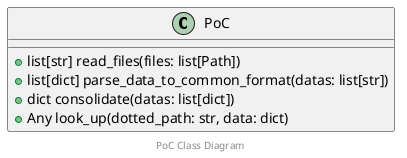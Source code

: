 @startuml
footer PoC Class Diagram

class PoC {
        +list[str] read_files(files: list[Path])
        +list[dict] parse_data_to_common_format(datas: list[str])
        +dict consolidate(datas: list[dict])
        +Any look_up(dotted_path: str, data: dict)
}
@enduml
